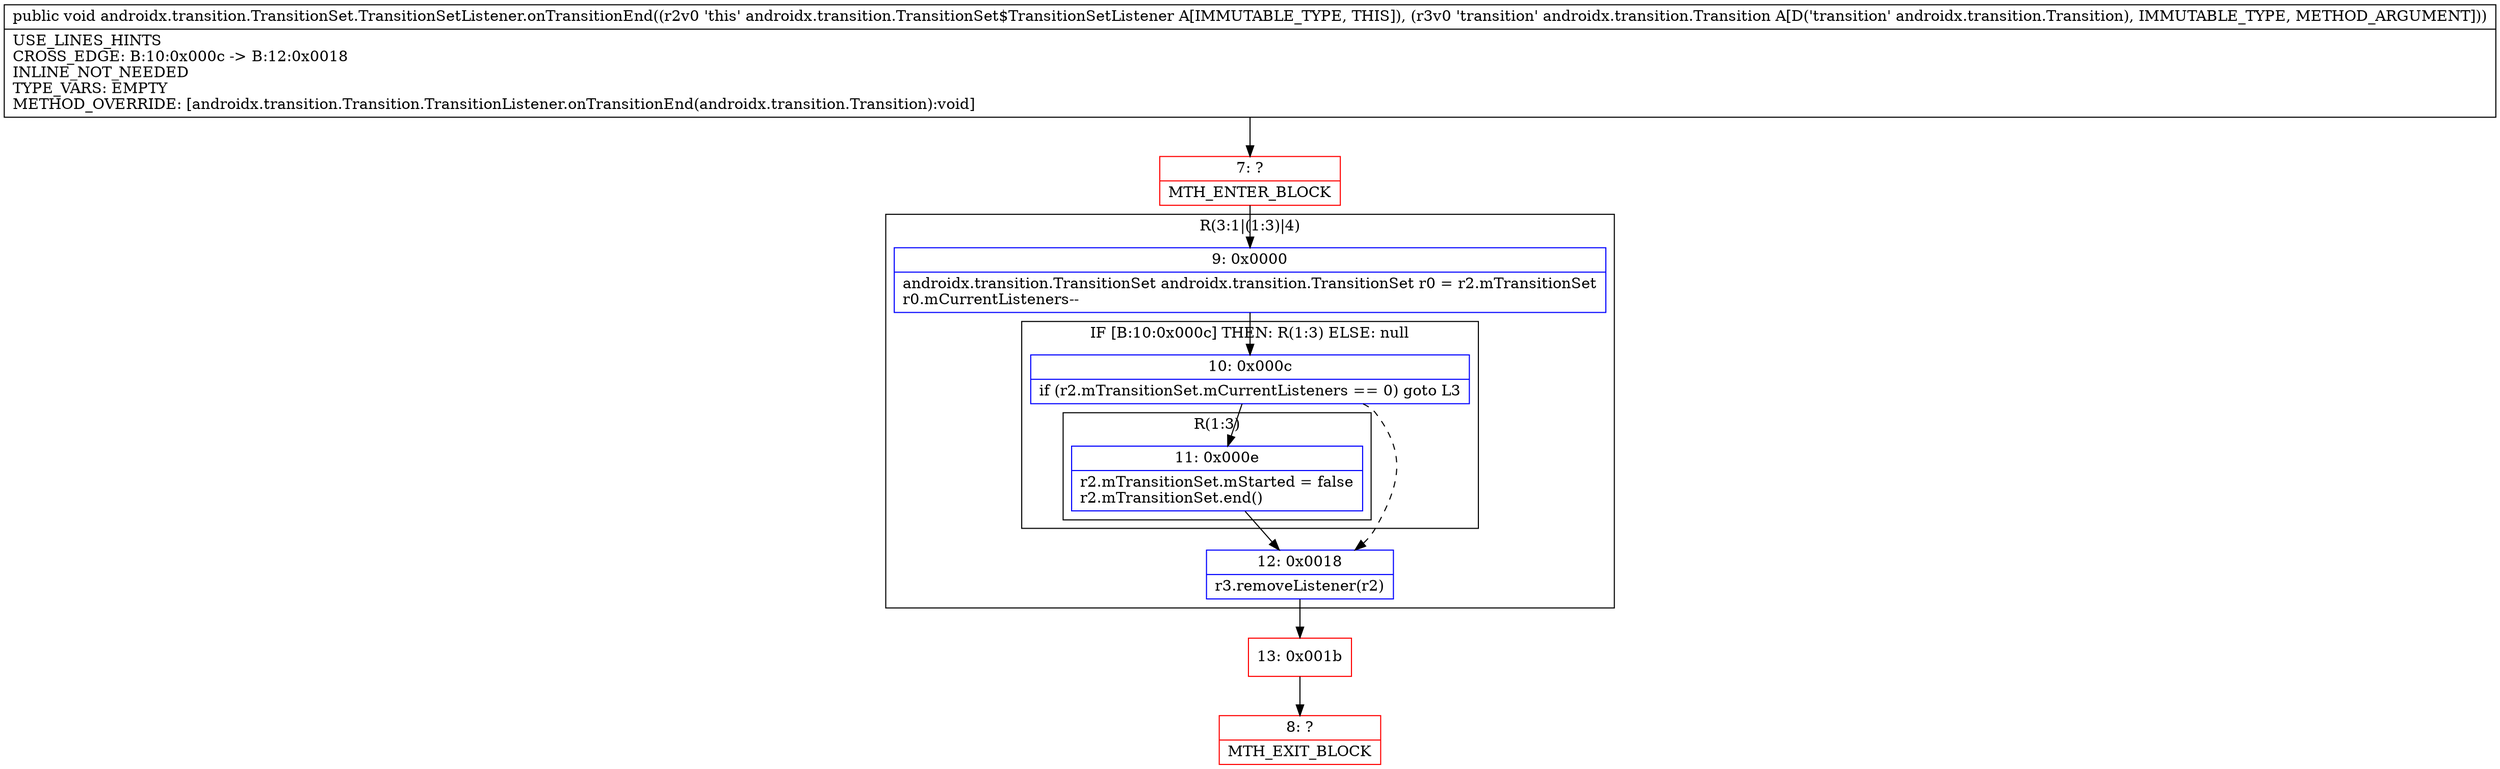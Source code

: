 digraph "CFG forandroidx.transition.TransitionSet.TransitionSetListener.onTransitionEnd(Landroidx\/transition\/Transition;)V" {
subgraph cluster_Region_908848622 {
label = "R(3:1|(1:3)|4)";
node [shape=record,color=blue];
Node_9 [shape=record,label="{9\:\ 0x0000|androidx.transition.TransitionSet androidx.transition.TransitionSet r0 = r2.mTransitionSet\lr0.mCurrentListeners\-\-\l}"];
subgraph cluster_IfRegion_628392805 {
label = "IF [B:10:0x000c] THEN: R(1:3) ELSE: null";
node [shape=record,color=blue];
Node_10 [shape=record,label="{10\:\ 0x000c|if (r2.mTransitionSet.mCurrentListeners == 0) goto L3\l}"];
subgraph cluster_Region_2072841279 {
label = "R(1:3)";
node [shape=record,color=blue];
Node_11 [shape=record,label="{11\:\ 0x000e|r2.mTransitionSet.mStarted = false\lr2.mTransitionSet.end()\l}"];
}
}
Node_12 [shape=record,label="{12\:\ 0x0018|r3.removeListener(r2)\l}"];
}
Node_7 [shape=record,color=red,label="{7\:\ ?|MTH_ENTER_BLOCK\l}"];
Node_13 [shape=record,color=red,label="{13\:\ 0x001b}"];
Node_8 [shape=record,color=red,label="{8\:\ ?|MTH_EXIT_BLOCK\l}"];
MethodNode[shape=record,label="{public void androidx.transition.TransitionSet.TransitionSetListener.onTransitionEnd((r2v0 'this' androidx.transition.TransitionSet$TransitionSetListener A[IMMUTABLE_TYPE, THIS]), (r3v0 'transition' androidx.transition.Transition A[D('transition' androidx.transition.Transition), IMMUTABLE_TYPE, METHOD_ARGUMENT]))  | USE_LINES_HINTS\lCROSS_EDGE: B:10:0x000c \-\> B:12:0x0018\lINLINE_NOT_NEEDED\lTYPE_VARS: EMPTY\lMETHOD_OVERRIDE: [androidx.transition.Transition.TransitionListener.onTransitionEnd(androidx.transition.Transition):void]\l}"];
MethodNode -> Node_7;Node_9 -> Node_10;
Node_10 -> Node_11;
Node_10 -> Node_12[style=dashed];
Node_11 -> Node_12;
Node_12 -> Node_13;
Node_7 -> Node_9;
Node_13 -> Node_8;
}

